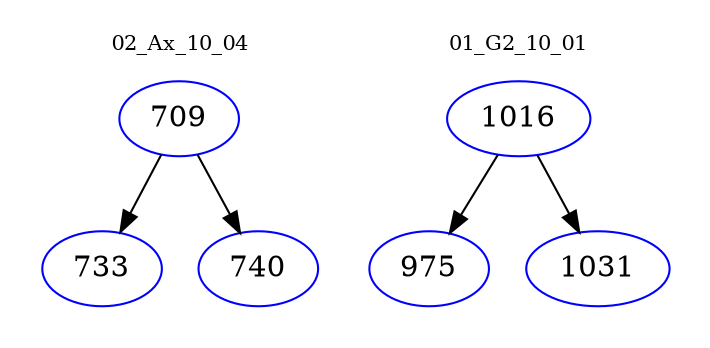 digraph{
subgraph cluster_0 {
color = white
label = "02_Ax_10_04";
fontsize=10;
T0_709 [label="709", color="blue"]
T0_709 -> T0_733 [color="black"]
T0_733 [label="733", color="blue"]
T0_709 -> T0_740 [color="black"]
T0_740 [label="740", color="blue"]
}
subgraph cluster_1 {
color = white
label = "01_G2_10_01";
fontsize=10;
T1_1016 [label="1016", color="blue"]
T1_1016 -> T1_975 [color="black"]
T1_975 [label="975", color="blue"]
T1_1016 -> T1_1031 [color="black"]
T1_1031 [label="1031", color="blue"]
}
}

